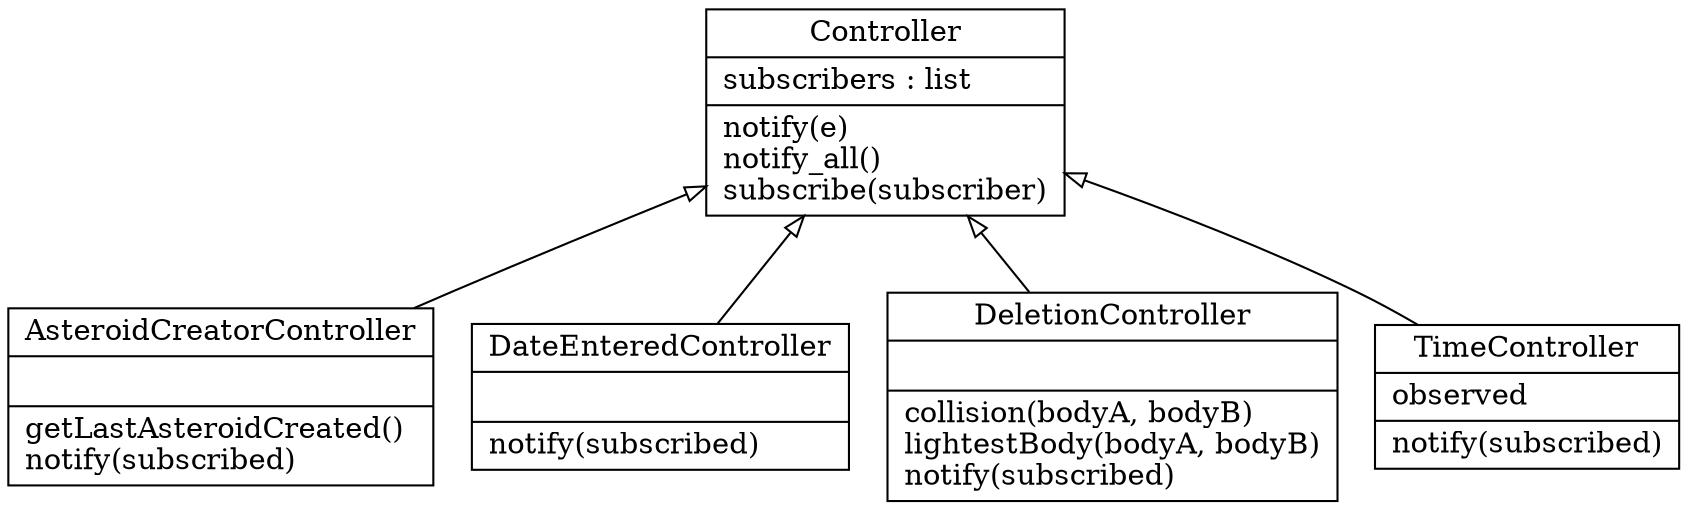 digraph "classes" {
rankdir=BT
charset="utf-8"
"src.Controllers.AsteroidCreatorController.AsteroidCreatorController" [color="black", fontcolor="black", label="{AsteroidCreatorController|\l|getLastAsteroidCreated()\lnotify(subscribed)\l}", shape="record", style="solid"];
"src.Controllers.Controller.Controller" [color="black", fontcolor="black", label="{Controller|subscribers : list\l|notify(e)\lnotify_all()\lsubscribe(subscriber)\l}", shape="record", style="solid"];
"src.Controllers.DateEnteredController.DateEnteredController" [color="black", fontcolor="black", label="{DateEnteredController|\l|notify(subscribed)\l}", shape="record", style="solid"];
"src.Controllers.DeletionController.DeletionController" [color="black", fontcolor="black", label="{DeletionController|\l|collision(bodyA, bodyB)\llightestBody(bodyA, bodyB)\lnotify(subscribed)\l}", shape="record", style="solid"];
"src.Controllers.TimeController.TimeController" [color="black", fontcolor="black", label="{TimeController|observed\l|notify(subscribed)\l}", shape="record", style="solid"];
"src.Controllers.AsteroidCreatorController.AsteroidCreatorController" -> "src.Controllers.Controller.Controller" [arrowhead="empty", arrowtail="none"];
"src.Controllers.DateEnteredController.DateEnteredController" -> "src.Controllers.Controller.Controller" [arrowhead="empty", arrowtail="none"];
"src.Controllers.DeletionController.DeletionController" -> "src.Controllers.Controller.Controller" [arrowhead="empty", arrowtail="none"];
"src.Controllers.TimeController.TimeController" -> "src.Controllers.Controller.Controller" [arrowhead="empty", arrowtail="none"];
}
